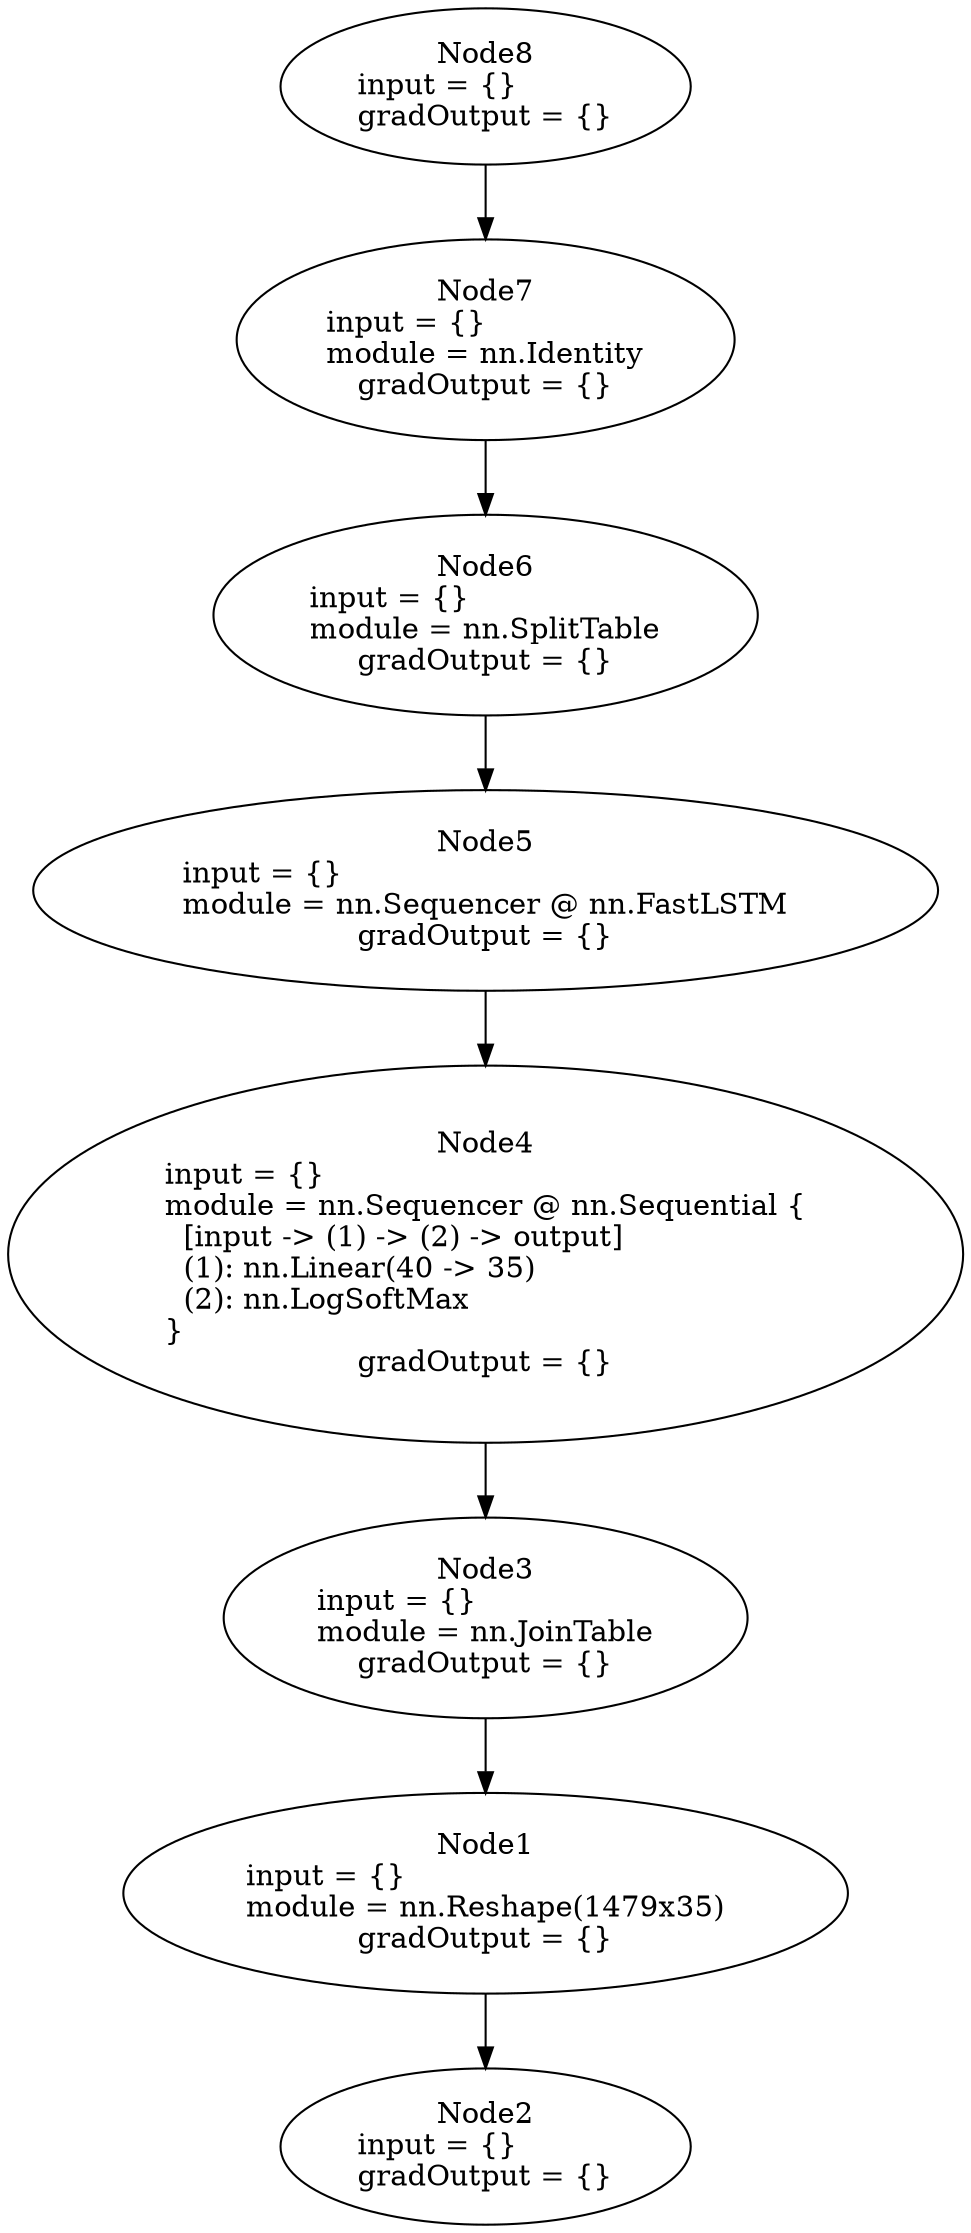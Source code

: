 digraph G {
	graph [bb="0,0,356,1066"];
	node [label="\N",
		shape=oval
	];
	n1	 [height=1.3356,
		label="Node1\ninput = {}\lmodule = nn.Reshape(1479x35)\lgradOutput = {}",
		pos="178,160",
		tooltip="[learner.lua]:236",
		width=3.7843];
	n2	 [height=1.041,
		label="Node2\ninput = {}\lgradOutput = {}",
		pos="178,38",
		tooltip="[[C]]:-1",
		width=2.0925];
	n1 -> n2	 [pos="e,178,75.722 178,111.57 178,103.1 178,94.269 178,85.81"];
	n3	 [height=1.3356,
		label="Node3\ninput = {}\lmodule = nn.JoinTable\lgradOutput = {}",
		pos="178,292",
		tooltip="[learner.lua]:237",
		width=2.817];
	n3 -> n1	 [pos="e,178,208.48 178,243.7 178,235.54 178,226.99 178,218.6"];
	n4	 [height=2.5142,
		label="Node4\ninput = {}\lmodule = nn.Sequencer @ nn.Sequential {\l  [input -> (1) -> (2) -> output]\l  (1): nn.Linear(40 -> 35)\l  (2): \
nn.LogSoftMax\l}\lgradOutput = {}",
		pos="178,467",
		tooltip="[learner.lua]:238",
		width=4.9471];
	n4 -> n3	 [pos="e,178,340.17 178,376.46 178,367.55 178,358.68 178,350.24"];
	n5	 [height=1.3356,
		label="Node5\ninput = {}\lmodule = nn.Sequencer @ nn.FastLSTM\lgradOutput = {}",
		pos="178,642",
		tooltip="[learner.lua]:232",
		width=4.7852];
	n5 -> n4	 [pos="e,178,557.79 178,593.73 178,585.59 178,576.86 178,567.93"];
	n6	 [height=1.3356,
		label="Node6\ninput = {}\lmodule = nn.SplitTable\lgradOutput = {}",
		pos="178,774",
		tooltip="[learner.lua]:223",
		width=2.8742];
	n6 -> n5	 [pos="e,178,690.48 178,725.7 178,717.54 178,708.99 178,700.6"];
	n7	 [height=1.3356,
		label="Node7\ninput = {}\lmodule = nn.Identity\lgradOutput = {}",
		pos="178,906",
		tooltip="[learner.lua]:222",
		width=2.6117];
	n7 -> n6	 [pos="e,178,822.48 178,857.7 178,849.54 178,840.99 178,832.6"];
	n8	 [height=1.041,
		label="Node8\ninput = {}\lgradOutput = {}",
		pos="178,1028",
		tooltip="[[C]]:-1",
		width=2.0925];
	n8 -> n7	 [pos="e,178,954.5 178,990.34 178,982.22 178,973.42 178,964.68"];
}
